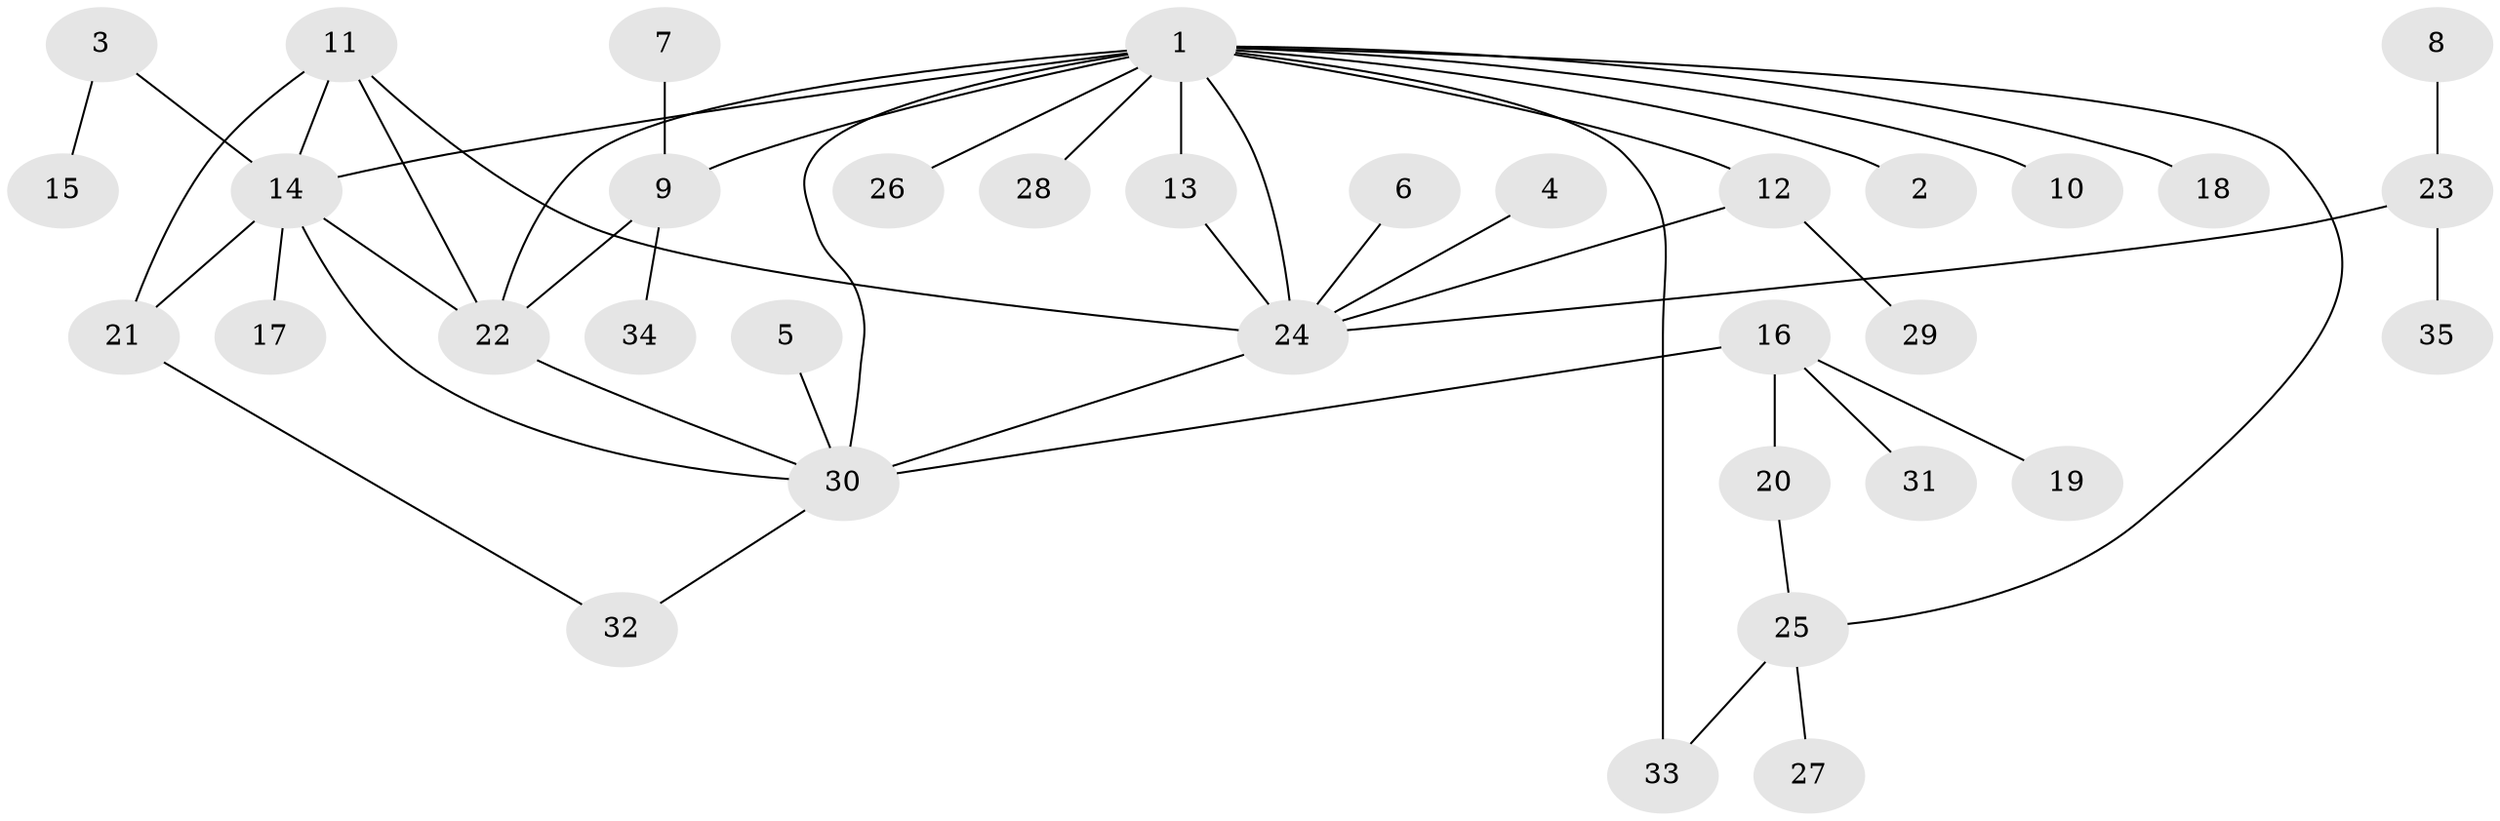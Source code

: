 // original degree distribution, {4: 0.043478260869565216, 6: 0.043478260869565216, 8: 0.014492753623188406, 2: 0.2608695652173913, 9: 0.028985507246376812, 7: 0.028985507246376812, 5: 0.07246376811594203, 3: 0.028985507246376812, 1: 0.4782608695652174}
// Generated by graph-tools (version 1.1) at 2025/26/03/09/25 03:26:39]
// undirected, 35 vertices, 47 edges
graph export_dot {
graph [start="1"]
  node [color=gray90,style=filled];
  1;
  2;
  3;
  4;
  5;
  6;
  7;
  8;
  9;
  10;
  11;
  12;
  13;
  14;
  15;
  16;
  17;
  18;
  19;
  20;
  21;
  22;
  23;
  24;
  25;
  26;
  27;
  28;
  29;
  30;
  31;
  32;
  33;
  34;
  35;
  1 -- 2 [weight=1.0];
  1 -- 9 [weight=1.0];
  1 -- 10 [weight=1.0];
  1 -- 12 [weight=1.0];
  1 -- 13 [weight=2.0];
  1 -- 14 [weight=1.0];
  1 -- 18 [weight=1.0];
  1 -- 22 [weight=1.0];
  1 -- 24 [weight=1.0];
  1 -- 25 [weight=1.0];
  1 -- 26 [weight=1.0];
  1 -- 28 [weight=1.0];
  1 -- 30 [weight=1.0];
  1 -- 33 [weight=1.0];
  3 -- 14 [weight=1.0];
  3 -- 15 [weight=1.0];
  4 -- 24 [weight=1.0];
  5 -- 30 [weight=1.0];
  6 -- 24 [weight=1.0];
  7 -- 9 [weight=1.0];
  8 -- 23 [weight=1.0];
  9 -- 22 [weight=1.0];
  9 -- 34 [weight=1.0];
  11 -- 14 [weight=1.0];
  11 -- 21 [weight=1.0];
  11 -- 22 [weight=1.0];
  11 -- 24 [weight=1.0];
  12 -- 24 [weight=1.0];
  12 -- 29 [weight=1.0];
  13 -- 24 [weight=2.0];
  14 -- 17 [weight=1.0];
  14 -- 21 [weight=1.0];
  14 -- 22 [weight=1.0];
  14 -- 30 [weight=1.0];
  16 -- 19 [weight=1.0];
  16 -- 20 [weight=1.0];
  16 -- 30 [weight=2.0];
  16 -- 31 [weight=1.0];
  20 -- 25 [weight=1.0];
  21 -- 32 [weight=1.0];
  22 -- 30 [weight=1.0];
  23 -- 24 [weight=1.0];
  23 -- 35 [weight=1.0];
  24 -- 30 [weight=1.0];
  25 -- 27 [weight=1.0];
  25 -- 33 [weight=1.0];
  30 -- 32 [weight=1.0];
}
